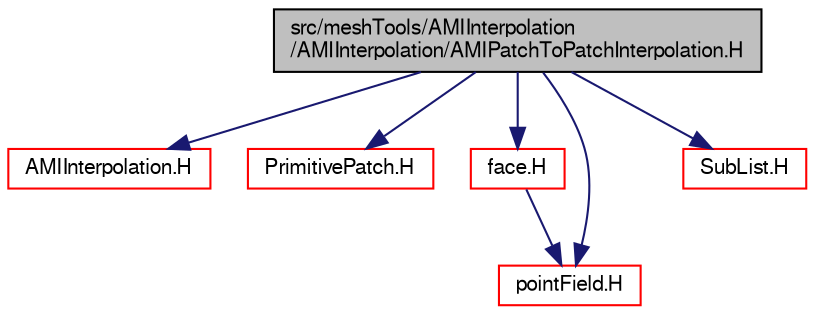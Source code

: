 digraph "src/meshTools/AMIInterpolation/AMIInterpolation/AMIPatchToPatchInterpolation.H"
{
  bgcolor="transparent";
  edge [fontname="FreeSans",fontsize="10",labelfontname="FreeSans",labelfontsize="10"];
  node [fontname="FreeSans",fontsize="10",shape=record];
  Node0 [label="src/meshTools/AMIInterpolation\l/AMIInterpolation/AMIPatchToPatchInterpolation.H",height=0.2,width=0.4,color="black", fillcolor="grey75", style="filled", fontcolor="black"];
  Node0 -> Node1 [color="midnightblue",fontsize="10",style="solid",fontname="FreeSans"];
  Node1 [label="AMIInterpolation.H",height=0.2,width=0.4,color="red",URL="$a07241.html"];
  Node0 -> Node169 [color="midnightblue",fontsize="10",style="solid",fontname="FreeSans"];
  Node169 [label="PrimitivePatch.H",height=0.2,width=0.4,color="red",URL="$a11951.html"];
  Node0 -> Node111 [color="midnightblue",fontsize="10",style="solid",fontname="FreeSans"];
  Node111 [label="face.H",height=0.2,width=0.4,color="red",URL="$a11321.html"];
  Node111 -> Node23 [color="midnightblue",fontsize="10",style="solid",fontname="FreeSans"];
  Node23 [label="pointField.H",height=0.2,width=0.4,color="red",URL="$a12062.html"];
  Node0 -> Node142 [color="midnightblue",fontsize="10",style="solid",fontname="FreeSans"];
  Node142 [label="SubList.H",height=0.2,width=0.4,color="red",URL="$a08741.html"];
  Node0 -> Node23 [color="midnightblue",fontsize="10",style="solid",fontname="FreeSans"];
}
